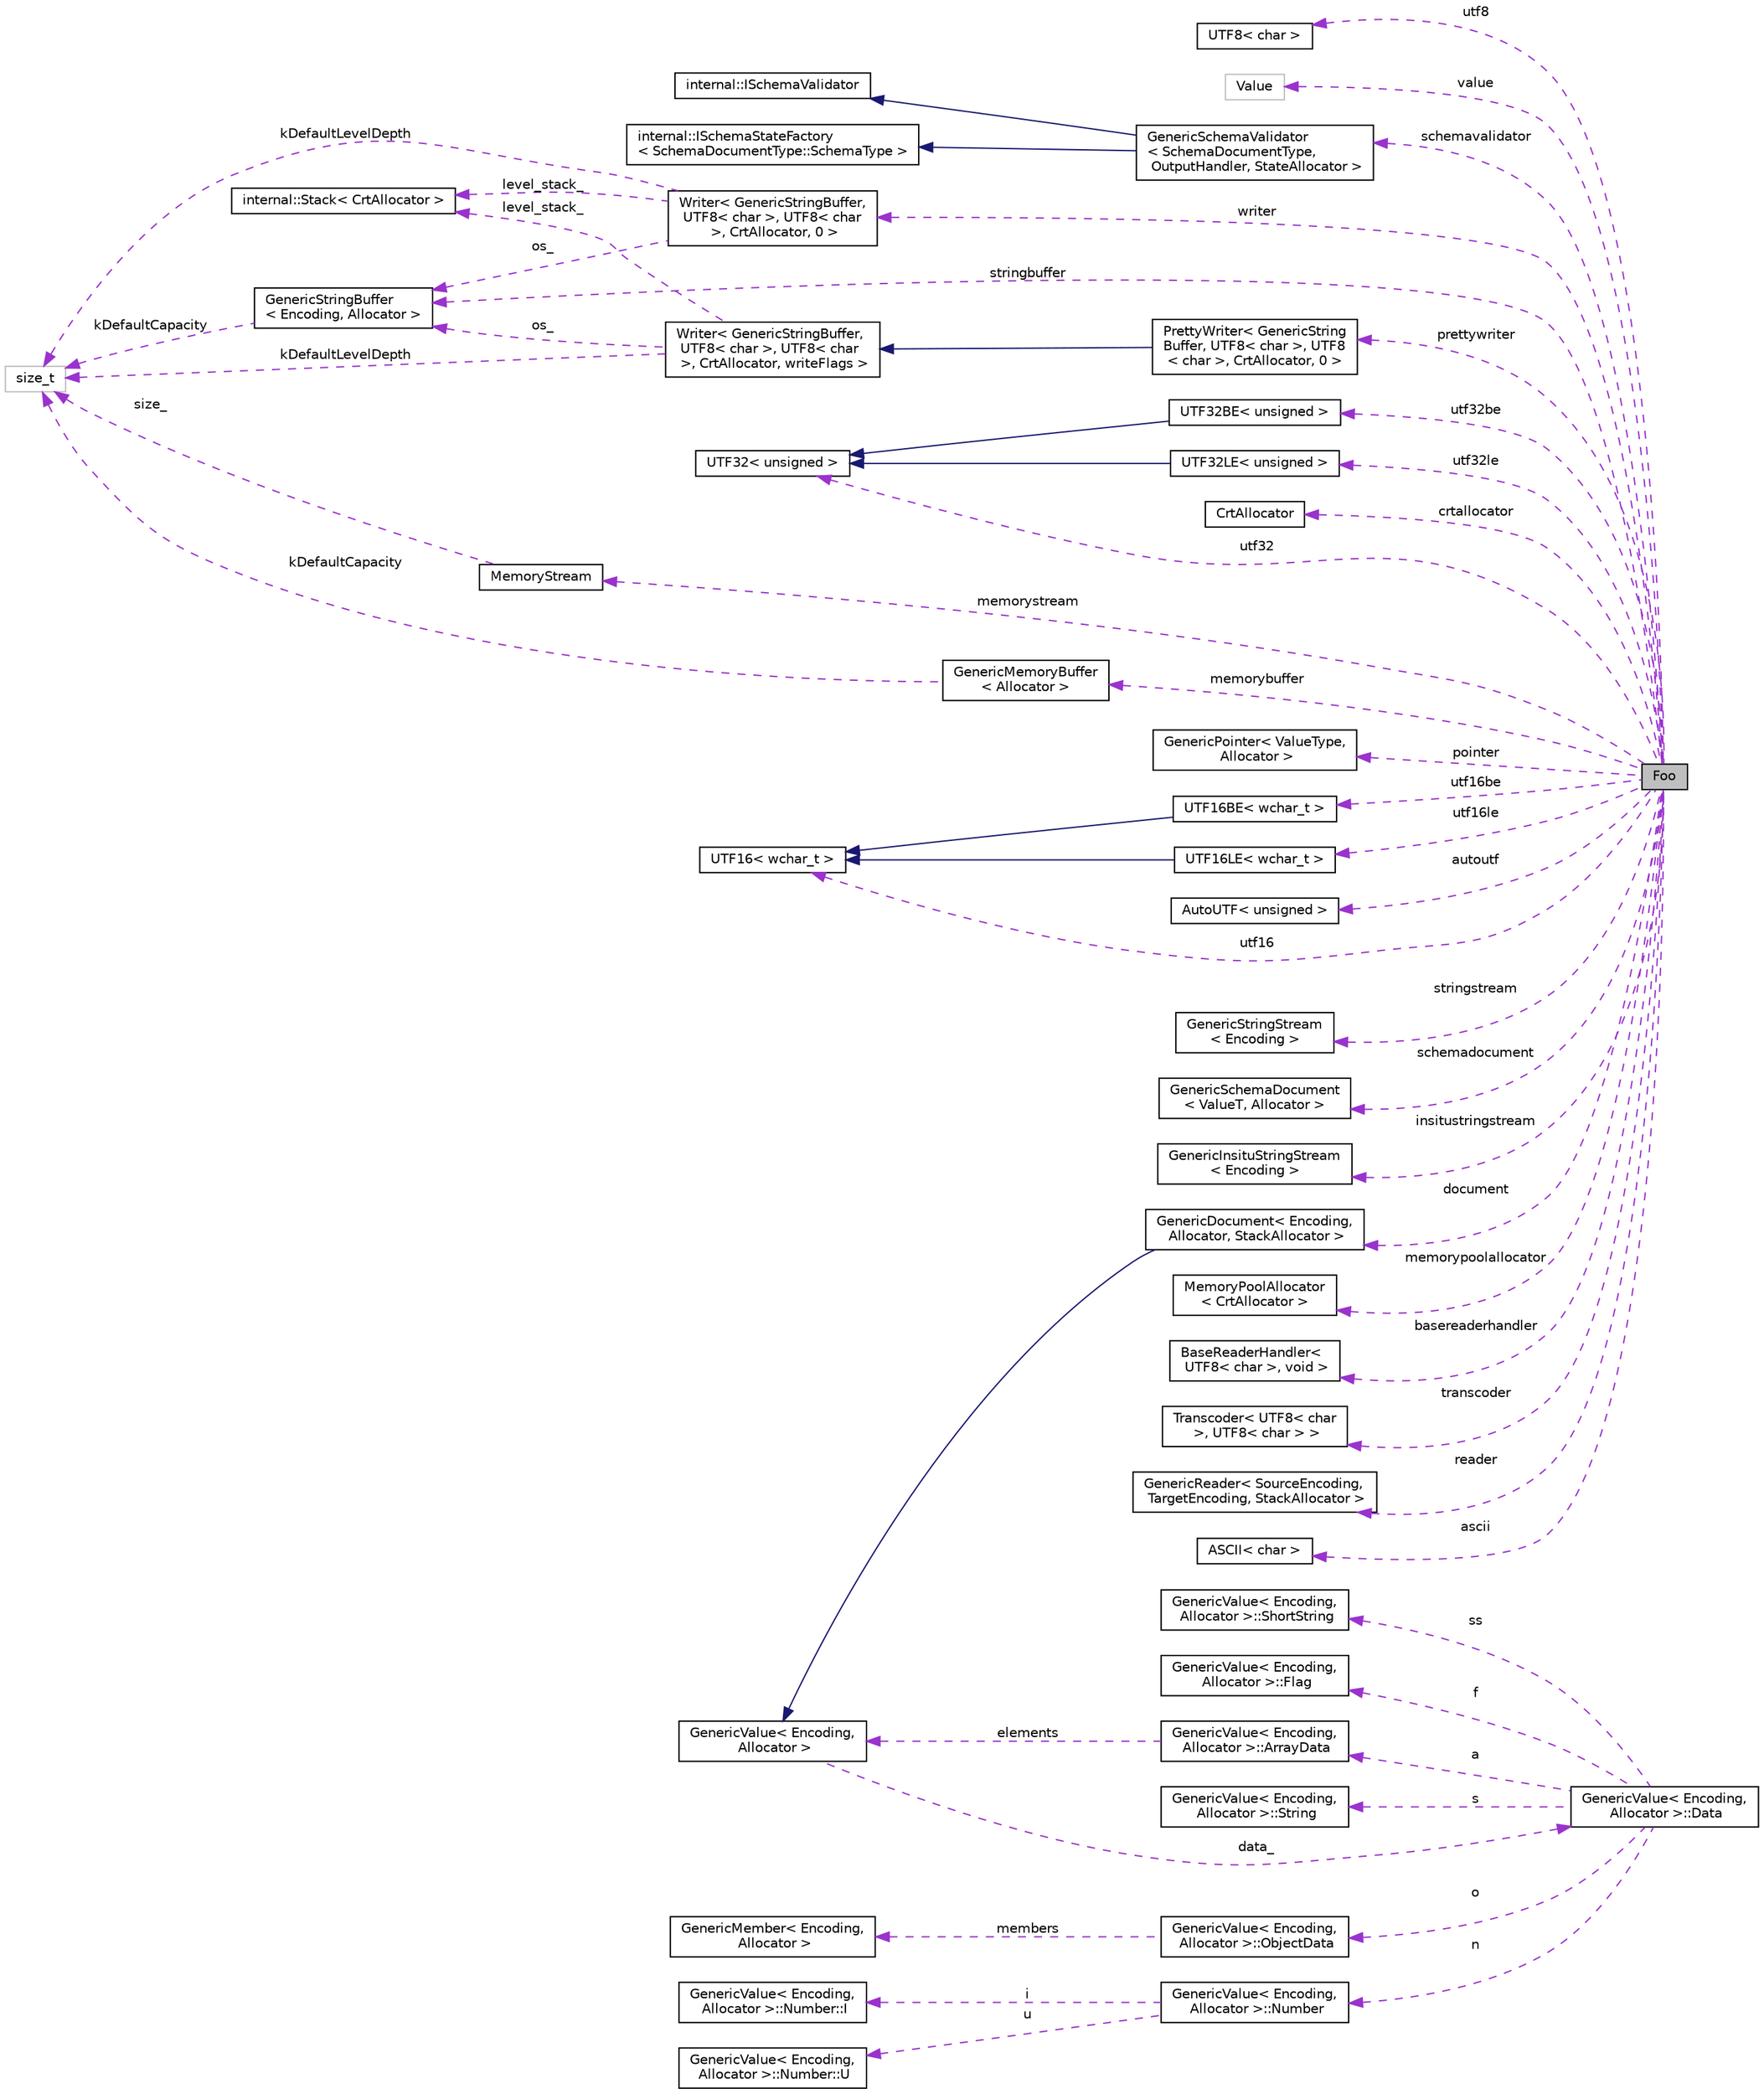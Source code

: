 digraph "Foo"
{
  edge [fontname="Helvetica",fontsize="10",labelfontname="Helvetica",labelfontsize="10"];
  node [fontname="Helvetica",fontsize="10",shape=record];
  rankdir="LR";
  Node1 [label="Foo",height=0.2,width=0.4,color="black", fillcolor="grey75", style="filled", fontcolor="black"];
  Node2 -> Node1 [dir="back",color="darkorchid3",fontsize="10",style="dashed",label=" memorypoolallocator" ,fontname="Helvetica"];
  Node2 [label="MemoryPoolAllocator\l\< CrtAllocator \>",height=0.2,width=0.4,color="black", fillcolor="white", style="filled",URL="$classMemoryPoolAllocator.html"];
  Node3 -> Node1 [dir="back",color="darkorchid3",fontsize="10",style="dashed",label=" basereaderhandler" ,fontname="Helvetica"];
  Node3 [label="BaseReaderHandler\<\l UTF8\< char \>, void \>",height=0.2,width=0.4,color="black", fillcolor="white", style="filled",URL="$structBaseReaderHandler.html"];
  Node4 -> Node1 [dir="back",color="darkorchid3",fontsize="10",style="dashed",label=" transcoder" ,fontname="Helvetica"];
  Node4 [label="Transcoder\< UTF8\< char\l \>, UTF8\< char \> \>",height=0.2,width=0.4,color="black", fillcolor="white", style="filled",URL="$structTranscoder.html"];
  Node5 -> Node1 [dir="back",color="darkorchid3",fontsize="10",style="dashed",label=" reader" ,fontname="Helvetica"];
  Node5 [label="GenericReader\< SourceEncoding,\l TargetEncoding, StackAllocator \>",height=0.2,width=0.4,color="black", fillcolor="white", style="filled",URL="$classGenericReader.html",tooltip="SAX-style JSON parser. Use Reader for UTF8 encoding and default allocator. "];
  Node6 -> Node1 [dir="back",color="darkorchid3",fontsize="10",style="dashed",label=" ascii" ,fontname="Helvetica"];
  Node6 [label="ASCII\< char \>",height=0.2,width=0.4,color="black", fillcolor="white", style="filled",URL="$structASCII.html"];
  Node7 -> Node1 [dir="back",color="darkorchid3",fontsize="10",style="dashed",label=" utf8" ,fontname="Helvetica"];
  Node7 [label="UTF8\< char \>",height=0.2,width=0.4,color="black", fillcolor="white", style="filled",URL="$structUTF8.html"];
  Node8 -> Node1 [dir="back",color="darkorchid3",fontsize="10",style="dashed",label=" value" ,fontname="Helvetica"];
  Node8 [label="Value",height=0.2,width=0.4,color="grey75", fillcolor="white", style="filled"];
  Node9 -> Node1 [dir="back",color="darkorchid3",fontsize="10",style="dashed",label=" utf16le" ,fontname="Helvetica"];
  Node9 [label="UTF16LE\< wchar_t \>",height=0.2,width=0.4,color="black", fillcolor="white", style="filled",URL="$structUTF16LE.html"];
  Node10 -> Node9 [dir="back",color="midnightblue",fontsize="10",style="solid",fontname="Helvetica"];
  Node10 [label="UTF16\< wchar_t \>",height=0.2,width=0.4,color="black", fillcolor="white", style="filled",URL="$structUTF16.html"];
  Node11 -> Node1 [dir="back",color="darkorchid3",fontsize="10",style="dashed",label=" schemavalidator" ,fontname="Helvetica"];
  Node11 [label="GenericSchemaValidator\l\< SchemaDocumentType,\l OutputHandler, StateAllocator \>",height=0.2,width=0.4,color="black", fillcolor="white", style="filled",URL="$classGenericSchemaValidator.html",tooltip="JSON Schema Validator. "];
  Node12 -> Node11 [dir="back",color="midnightblue",fontsize="10",style="solid",fontname="Helvetica"];
  Node12 [label="internal::ISchemaStateFactory\l\< SchemaDocumentType::SchemaType \>",height=0.2,width=0.4,color="black", fillcolor="white", style="filled",URL="$classinternal_1_1ISchemaStateFactory.html"];
  Node13 -> Node11 [dir="back",color="midnightblue",fontsize="10",style="solid",fontname="Helvetica"];
  Node13 [label="internal::ISchemaValidator",height=0.2,width=0.4,color="black", fillcolor="white", style="filled",URL="$classinternal_1_1ISchemaValidator.html"];
  Node10 -> Node1 [dir="back",color="darkorchid3",fontsize="10",style="dashed",label=" utf16" ,fontname="Helvetica"];
  Node14 -> Node1 [dir="back",color="darkorchid3",fontsize="10",style="dashed",label=" writer" ,fontname="Helvetica"];
  Node14 [label="Writer\< GenericStringBuffer,\l UTF8\< char \>, UTF8\< char\l \>, CrtAllocator, 0 \>",height=0.2,width=0.4,color="black", fillcolor="white", style="filled",URL="$classWriter.html"];
  Node15 -> Node14 [dir="back",color="darkorchid3",fontsize="10",style="dashed",label=" level_stack_" ,fontname="Helvetica"];
  Node15 [label="internal::Stack\< CrtAllocator \>",height=0.2,width=0.4,color="black", fillcolor="white", style="filled",URL="$classinternal_1_1Stack.html"];
  Node16 -> Node14 [dir="back",color="darkorchid3",fontsize="10",style="dashed",label=" kDefaultLevelDepth" ,fontname="Helvetica"];
  Node16 [label="size_t",height=0.2,width=0.4,color="grey75", fillcolor="white", style="filled"];
  Node17 -> Node14 [dir="back",color="darkorchid3",fontsize="10",style="dashed",label=" os_" ,fontname="Helvetica"];
  Node17 [label="GenericStringBuffer\l\< Encoding, Allocator \>",height=0.2,width=0.4,color="black", fillcolor="white", style="filled",URL="$classGenericStringBuffer.html",tooltip="Represents an in-memory output stream. "];
  Node16 -> Node17 [dir="back",color="darkorchid3",fontsize="10",style="dashed",label=" kDefaultCapacity" ,fontname="Helvetica"];
  Node18 -> Node1 [dir="back",color="darkorchid3",fontsize="10",style="dashed",label=" memorystream" ,fontname="Helvetica"];
  Node18 [label="MemoryStream",height=0.2,width=0.4,color="black", fillcolor="white", style="filled",URL="$structMemoryStream.html",tooltip="Represents an in-memory input byte stream. "];
  Node16 -> Node18 [dir="back",color="darkorchid3",fontsize="10",style="dashed",label=" size_" ,fontname="Helvetica"];
  Node19 -> Node1 [dir="back",color="darkorchid3",fontsize="10",style="dashed",label=" crtallocator" ,fontname="Helvetica"];
  Node19 [label="CrtAllocator",height=0.2,width=0.4,color="black", fillcolor="white", style="filled",URL="$classCrtAllocator.html",tooltip="C-runtime library allocator. "];
  Node20 -> Node1 [dir="back",color="darkorchid3",fontsize="10",style="dashed",label=" utf32le" ,fontname="Helvetica"];
  Node20 [label="UTF32LE\< unsigned \>",height=0.2,width=0.4,color="black", fillcolor="white", style="filled",URL="$structUTF32LE.html"];
  Node21 -> Node20 [dir="back",color="midnightblue",fontsize="10",style="solid",fontname="Helvetica"];
  Node21 [label="UTF32\< unsigned \>",height=0.2,width=0.4,color="black", fillcolor="white", style="filled",URL="$structUTF32.html"];
  Node21 -> Node1 [dir="back",color="darkorchid3",fontsize="10",style="dashed",label=" utf32" ,fontname="Helvetica"];
  Node22 -> Node1 [dir="back",color="darkorchid3",fontsize="10",style="dashed",label=" utf16be" ,fontname="Helvetica"];
  Node22 [label="UTF16BE\< wchar_t \>",height=0.2,width=0.4,color="black", fillcolor="white", style="filled",URL="$structUTF16BE.html"];
  Node10 -> Node22 [dir="back",color="midnightblue",fontsize="10",style="solid",fontname="Helvetica"];
  Node23 -> Node1 [dir="back",color="darkorchid3",fontsize="10",style="dashed",label=" pointer" ,fontname="Helvetica"];
  Node23 [label="GenericPointer\< ValueType,\l Allocator \>",height=0.2,width=0.4,color="black", fillcolor="white", style="filled",URL="$classGenericPointer.html",tooltip="Represents a JSON Pointer. Use Pointer for UTF8 encoding and default allocator. "];
  Node24 -> Node1 [dir="back",color="darkorchid3",fontsize="10",style="dashed",label=" document" ,fontname="Helvetica"];
  Node24 [label="GenericDocument\< Encoding,\l Allocator, StackAllocator \>",height=0.2,width=0.4,color="black", fillcolor="white", style="filled",URL="$classGenericDocument.html",tooltip="A document for parsing JSON text as DOM. "];
  Node25 -> Node24 [dir="back",color="midnightblue",fontsize="10",style="solid",fontname="Helvetica"];
  Node25 [label="GenericValue\< Encoding,\l Allocator \>",height=0.2,width=0.4,color="black", fillcolor="white", style="filled",URL="$classGenericValue.html",tooltip="Represents a JSON value. Use Value for UTF8 encoding and default allocator. "];
  Node26 -> Node25 [dir="back",color="darkorchid3",fontsize="10",style="dashed",label=" data_" ,fontname="Helvetica"];
  Node26 [label="GenericValue\< Encoding,\l Allocator \>::Data",height=0.2,width=0.4,color="black", fillcolor="white", style="filled",URL="$unionGenericValue_1_1Data.html"];
  Node27 -> Node26 [dir="back",color="darkorchid3",fontsize="10",style="dashed",label=" s" ,fontname="Helvetica"];
  Node27 [label="GenericValue\< Encoding,\l Allocator \>::String",height=0.2,width=0.4,color="black", fillcolor="white", style="filled",URL="$structGenericValue_1_1String.html"];
  Node28 -> Node26 [dir="back",color="darkorchid3",fontsize="10",style="dashed",label=" a" ,fontname="Helvetica"];
  Node28 [label="GenericValue\< Encoding,\l Allocator \>::ArrayData",height=0.2,width=0.4,color="black", fillcolor="white", style="filled",URL="$structGenericValue_1_1ArrayData.html"];
  Node25 -> Node28 [dir="back",color="darkorchid3",fontsize="10",style="dashed",label=" elements" ,fontname="Helvetica"];
  Node29 -> Node26 [dir="back",color="darkorchid3",fontsize="10",style="dashed",label=" o" ,fontname="Helvetica"];
  Node29 [label="GenericValue\< Encoding,\l Allocator \>::ObjectData",height=0.2,width=0.4,color="black", fillcolor="white", style="filled",URL="$structGenericValue_1_1ObjectData.html"];
  Node30 -> Node29 [dir="back",color="darkorchid3",fontsize="10",style="dashed",label=" members" ,fontname="Helvetica"];
  Node30 [label="GenericMember\< Encoding,\l Allocator \>",height=0.2,width=0.4,color="black", fillcolor="white", style="filled",URL="$structGenericMember.html",tooltip="Name-value pair in a JSON object value. "];
  Node31 -> Node26 [dir="back",color="darkorchid3",fontsize="10",style="dashed",label=" n" ,fontname="Helvetica"];
  Node31 [label="GenericValue\< Encoding,\l Allocator \>::Number",height=0.2,width=0.4,color="black", fillcolor="white", style="filled",URL="$unionGenericValue_1_1Number.html"];
  Node32 -> Node31 [dir="back",color="darkorchid3",fontsize="10",style="dashed",label=" u" ,fontname="Helvetica"];
  Node32 [label="GenericValue\< Encoding,\l Allocator \>::Number::U",height=0.2,width=0.4,color="black", fillcolor="white", style="filled",URL="$structGenericValue_1_1Number_1_1U.html"];
  Node33 -> Node31 [dir="back",color="darkorchid3",fontsize="10",style="dashed",label=" i" ,fontname="Helvetica"];
  Node33 [label="GenericValue\< Encoding,\l Allocator \>::Number::I",height=0.2,width=0.4,color="black", fillcolor="white", style="filled",URL="$structGenericValue_1_1Number_1_1I.html"];
  Node34 -> Node26 [dir="back",color="darkorchid3",fontsize="10",style="dashed",label=" ss" ,fontname="Helvetica"];
  Node34 [label="GenericValue\< Encoding,\l Allocator \>::ShortString",height=0.2,width=0.4,color="black", fillcolor="white", style="filled",URL="$structGenericValue_1_1ShortString.html"];
  Node35 -> Node26 [dir="back",color="darkorchid3",fontsize="10",style="dashed",label=" f" ,fontname="Helvetica"];
  Node35 [label="GenericValue\< Encoding,\l Allocator \>::Flag",height=0.2,width=0.4,color="black", fillcolor="white", style="filled",URL="$structGenericValue_1_1Flag.html"];
  Node36 -> Node1 [dir="back",color="darkorchid3",fontsize="10",style="dashed",label=" prettywriter" ,fontname="Helvetica"];
  Node36 [label="PrettyWriter\< GenericString\lBuffer, UTF8\< char \>, UTF8\l\< char \>, CrtAllocator, 0 \>",height=0.2,width=0.4,color="black", fillcolor="white", style="filled",URL="$classPrettyWriter.html"];
  Node37 -> Node36 [dir="back",color="midnightblue",fontsize="10",style="solid",fontname="Helvetica"];
  Node37 [label="Writer\< GenericStringBuffer,\l UTF8\< char \>, UTF8\< char\l \>, CrtAllocator, writeFlags \>",height=0.2,width=0.4,color="black", fillcolor="white", style="filled",URL="$classWriter.html"];
  Node15 -> Node37 [dir="back",color="darkorchid3",fontsize="10",style="dashed",label=" level_stack_" ,fontname="Helvetica"];
  Node16 -> Node37 [dir="back",color="darkorchid3",fontsize="10",style="dashed",label=" kDefaultLevelDepth" ,fontname="Helvetica"];
  Node17 -> Node37 [dir="back",color="darkorchid3",fontsize="10",style="dashed",label=" os_" ,fontname="Helvetica"];
  Node38 -> Node1 [dir="back",color="darkorchid3",fontsize="10",style="dashed",label=" autoutf" ,fontname="Helvetica"];
  Node38 [label="AutoUTF\< unsigned \>",height=0.2,width=0.4,color="black", fillcolor="white", style="filled",URL="$structAutoUTF.html"];
  Node39 -> Node1 [dir="back",color="darkorchid3",fontsize="10",style="dashed",label=" memorybuffer" ,fontname="Helvetica"];
  Node39 [label="GenericMemoryBuffer\l\< Allocator \>",height=0.2,width=0.4,color="black", fillcolor="white", style="filled",URL="$structGenericMemoryBuffer.html",tooltip="Represents an in-memory output byte stream. "];
  Node16 -> Node39 [dir="back",color="darkorchid3",fontsize="10",style="dashed",label=" kDefaultCapacity" ,fontname="Helvetica"];
  Node40 -> Node1 [dir="back",color="darkorchid3",fontsize="10",style="dashed",label=" stringstream" ,fontname="Helvetica"];
  Node40 [label="GenericStringStream\l\< Encoding \>",height=0.2,width=0.4,color="black", fillcolor="white", style="filled",URL="$structGenericStringStream.html",tooltip="Read-only string stream. "];
  Node41 -> Node1 [dir="back",color="darkorchid3",fontsize="10",style="dashed",label=" schemadocument" ,fontname="Helvetica"];
  Node41 [label="GenericSchemaDocument\l\< ValueT, Allocator \>",height=0.2,width=0.4,color="black", fillcolor="white", style="filled",URL="$classGenericSchemaDocument.html",tooltip="JSON schema document. "];
  Node17 -> Node1 [dir="back",color="darkorchid3",fontsize="10",style="dashed",label=" stringbuffer" ,fontname="Helvetica"];
  Node42 -> Node1 [dir="back",color="darkorchid3",fontsize="10",style="dashed",label=" insitustringstream" ,fontname="Helvetica"];
  Node42 [label="GenericInsituStringStream\l\< Encoding \>",height=0.2,width=0.4,color="black", fillcolor="white", style="filled",URL="$structGenericInsituStringStream.html",tooltip="A read-write string stream. "];
  Node43 -> Node1 [dir="back",color="darkorchid3",fontsize="10",style="dashed",label=" utf32be" ,fontname="Helvetica"];
  Node43 [label="UTF32BE\< unsigned \>",height=0.2,width=0.4,color="black", fillcolor="white", style="filled",URL="$structUTF32BE.html"];
  Node21 -> Node43 [dir="back",color="midnightblue",fontsize="10",style="solid",fontname="Helvetica"];
}
